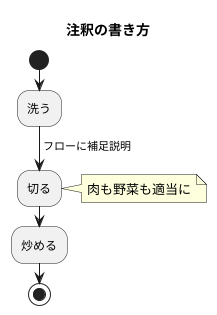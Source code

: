 @startuml 注釈
title 注釈の書き方
start
:洗う;
-> フローに補足説明;
:切る;
note right
肉も野菜も適当に
end note
:炒める;
stop
@enduml